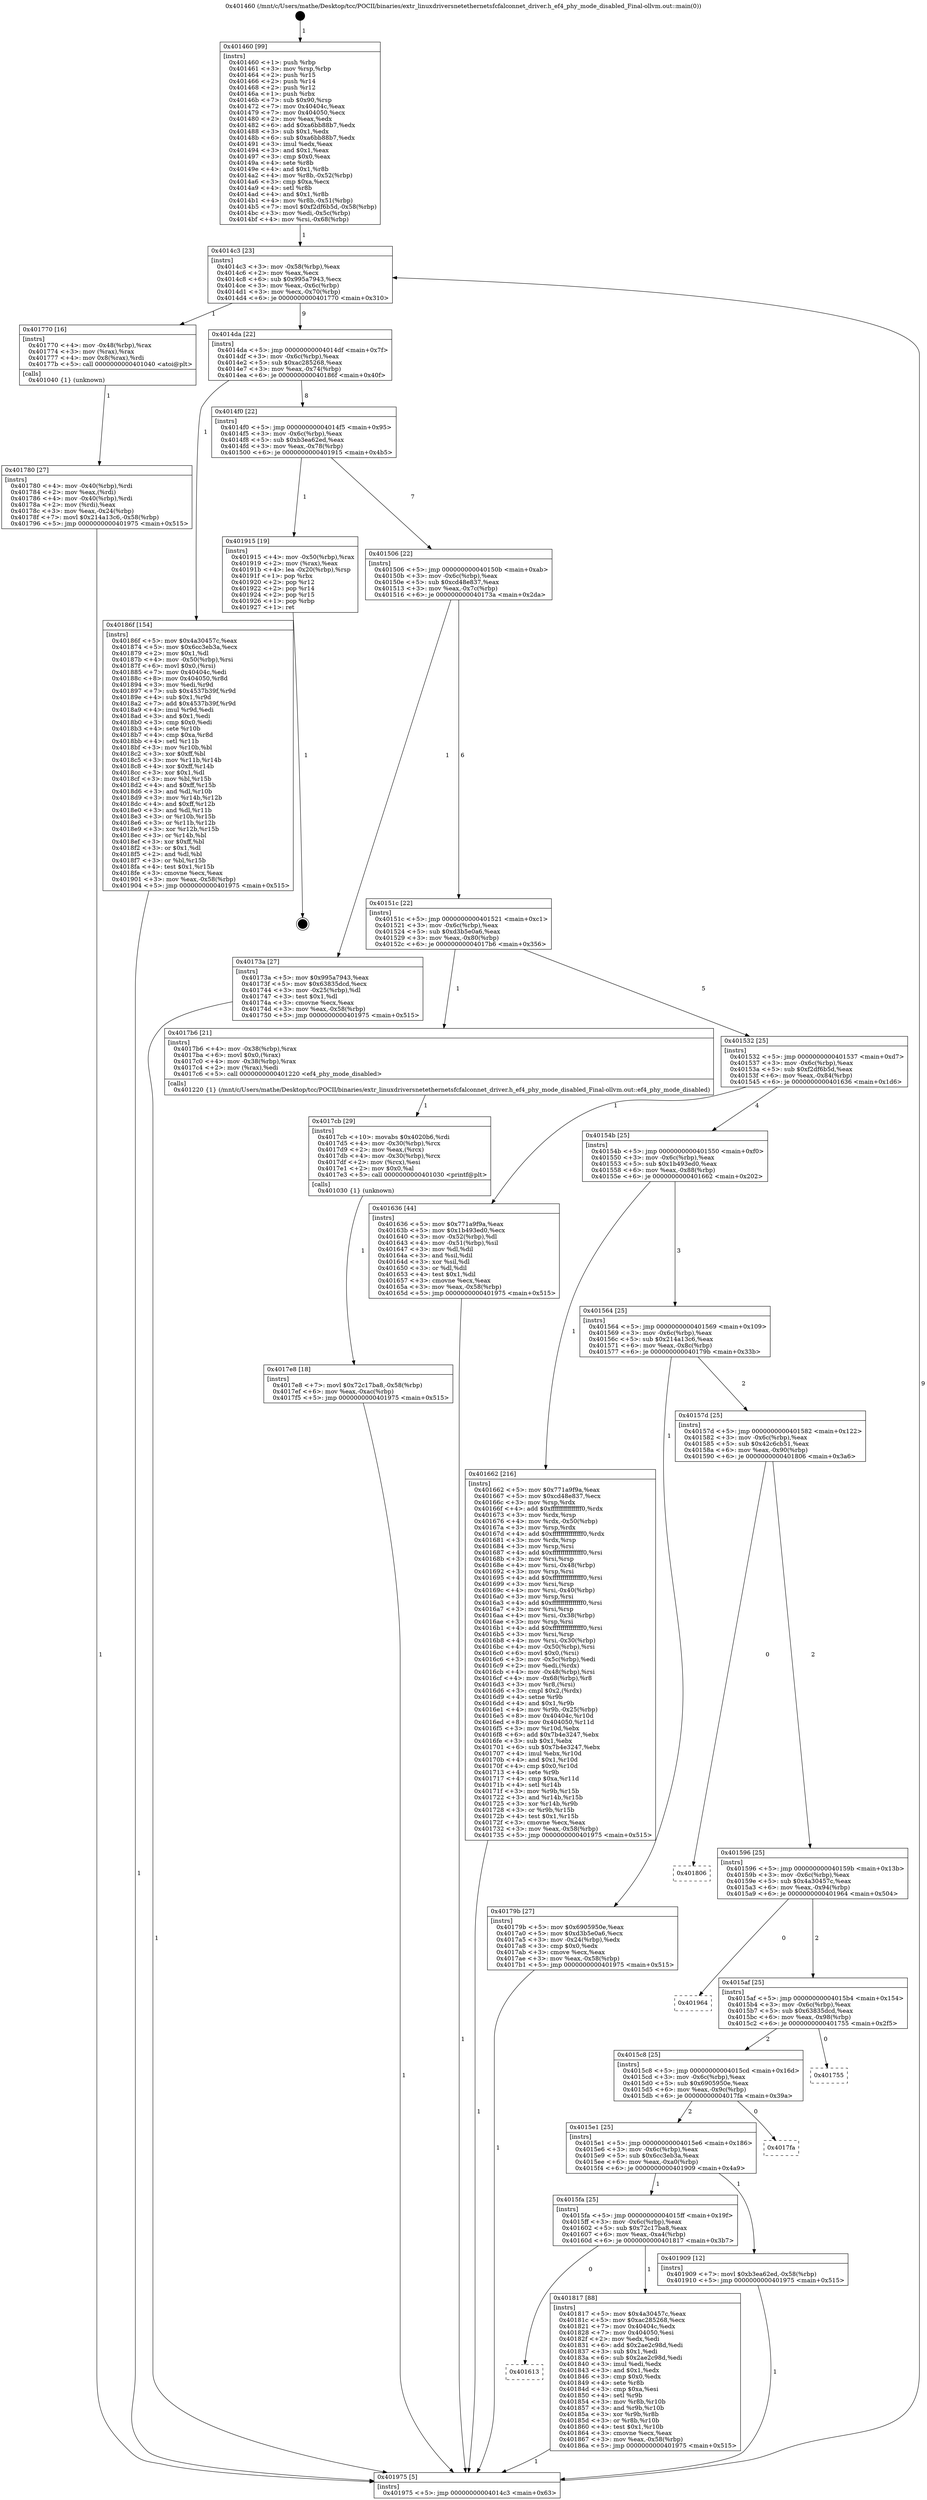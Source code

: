 digraph "0x401460" {
  label = "0x401460 (/mnt/c/Users/mathe/Desktop/tcc/POCII/binaries/extr_linuxdriversnetethernetsfcfalconnet_driver.h_ef4_phy_mode_disabled_Final-ollvm.out::main(0))"
  labelloc = "t"
  node[shape=record]

  Entry [label="",width=0.3,height=0.3,shape=circle,fillcolor=black,style=filled]
  "0x4014c3" [label="{
     0x4014c3 [23]\l
     | [instrs]\l
     &nbsp;&nbsp;0x4014c3 \<+3\>: mov -0x58(%rbp),%eax\l
     &nbsp;&nbsp;0x4014c6 \<+2\>: mov %eax,%ecx\l
     &nbsp;&nbsp;0x4014c8 \<+6\>: sub $0x995a7943,%ecx\l
     &nbsp;&nbsp;0x4014ce \<+3\>: mov %eax,-0x6c(%rbp)\l
     &nbsp;&nbsp;0x4014d1 \<+3\>: mov %ecx,-0x70(%rbp)\l
     &nbsp;&nbsp;0x4014d4 \<+6\>: je 0000000000401770 \<main+0x310\>\l
  }"]
  "0x401770" [label="{
     0x401770 [16]\l
     | [instrs]\l
     &nbsp;&nbsp;0x401770 \<+4\>: mov -0x48(%rbp),%rax\l
     &nbsp;&nbsp;0x401774 \<+3\>: mov (%rax),%rax\l
     &nbsp;&nbsp;0x401777 \<+4\>: mov 0x8(%rax),%rdi\l
     &nbsp;&nbsp;0x40177b \<+5\>: call 0000000000401040 \<atoi@plt\>\l
     | [calls]\l
     &nbsp;&nbsp;0x401040 \{1\} (unknown)\l
  }"]
  "0x4014da" [label="{
     0x4014da [22]\l
     | [instrs]\l
     &nbsp;&nbsp;0x4014da \<+5\>: jmp 00000000004014df \<main+0x7f\>\l
     &nbsp;&nbsp;0x4014df \<+3\>: mov -0x6c(%rbp),%eax\l
     &nbsp;&nbsp;0x4014e2 \<+5\>: sub $0xac285268,%eax\l
     &nbsp;&nbsp;0x4014e7 \<+3\>: mov %eax,-0x74(%rbp)\l
     &nbsp;&nbsp;0x4014ea \<+6\>: je 000000000040186f \<main+0x40f\>\l
  }"]
  Exit [label="",width=0.3,height=0.3,shape=circle,fillcolor=black,style=filled,peripheries=2]
  "0x40186f" [label="{
     0x40186f [154]\l
     | [instrs]\l
     &nbsp;&nbsp;0x40186f \<+5\>: mov $0x4a30457c,%eax\l
     &nbsp;&nbsp;0x401874 \<+5\>: mov $0x6cc3eb3a,%ecx\l
     &nbsp;&nbsp;0x401879 \<+2\>: mov $0x1,%dl\l
     &nbsp;&nbsp;0x40187b \<+4\>: mov -0x50(%rbp),%rsi\l
     &nbsp;&nbsp;0x40187f \<+6\>: movl $0x0,(%rsi)\l
     &nbsp;&nbsp;0x401885 \<+7\>: mov 0x40404c,%edi\l
     &nbsp;&nbsp;0x40188c \<+8\>: mov 0x404050,%r8d\l
     &nbsp;&nbsp;0x401894 \<+3\>: mov %edi,%r9d\l
     &nbsp;&nbsp;0x401897 \<+7\>: sub $0x4537b39f,%r9d\l
     &nbsp;&nbsp;0x40189e \<+4\>: sub $0x1,%r9d\l
     &nbsp;&nbsp;0x4018a2 \<+7\>: add $0x4537b39f,%r9d\l
     &nbsp;&nbsp;0x4018a9 \<+4\>: imul %r9d,%edi\l
     &nbsp;&nbsp;0x4018ad \<+3\>: and $0x1,%edi\l
     &nbsp;&nbsp;0x4018b0 \<+3\>: cmp $0x0,%edi\l
     &nbsp;&nbsp;0x4018b3 \<+4\>: sete %r10b\l
     &nbsp;&nbsp;0x4018b7 \<+4\>: cmp $0xa,%r8d\l
     &nbsp;&nbsp;0x4018bb \<+4\>: setl %r11b\l
     &nbsp;&nbsp;0x4018bf \<+3\>: mov %r10b,%bl\l
     &nbsp;&nbsp;0x4018c2 \<+3\>: xor $0xff,%bl\l
     &nbsp;&nbsp;0x4018c5 \<+3\>: mov %r11b,%r14b\l
     &nbsp;&nbsp;0x4018c8 \<+4\>: xor $0xff,%r14b\l
     &nbsp;&nbsp;0x4018cc \<+3\>: xor $0x1,%dl\l
     &nbsp;&nbsp;0x4018cf \<+3\>: mov %bl,%r15b\l
     &nbsp;&nbsp;0x4018d2 \<+4\>: and $0xff,%r15b\l
     &nbsp;&nbsp;0x4018d6 \<+3\>: and %dl,%r10b\l
     &nbsp;&nbsp;0x4018d9 \<+3\>: mov %r14b,%r12b\l
     &nbsp;&nbsp;0x4018dc \<+4\>: and $0xff,%r12b\l
     &nbsp;&nbsp;0x4018e0 \<+3\>: and %dl,%r11b\l
     &nbsp;&nbsp;0x4018e3 \<+3\>: or %r10b,%r15b\l
     &nbsp;&nbsp;0x4018e6 \<+3\>: or %r11b,%r12b\l
     &nbsp;&nbsp;0x4018e9 \<+3\>: xor %r12b,%r15b\l
     &nbsp;&nbsp;0x4018ec \<+3\>: or %r14b,%bl\l
     &nbsp;&nbsp;0x4018ef \<+3\>: xor $0xff,%bl\l
     &nbsp;&nbsp;0x4018f2 \<+3\>: or $0x1,%dl\l
     &nbsp;&nbsp;0x4018f5 \<+2\>: and %dl,%bl\l
     &nbsp;&nbsp;0x4018f7 \<+3\>: or %bl,%r15b\l
     &nbsp;&nbsp;0x4018fa \<+4\>: test $0x1,%r15b\l
     &nbsp;&nbsp;0x4018fe \<+3\>: cmovne %ecx,%eax\l
     &nbsp;&nbsp;0x401901 \<+3\>: mov %eax,-0x58(%rbp)\l
     &nbsp;&nbsp;0x401904 \<+5\>: jmp 0000000000401975 \<main+0x515\>\l
  }"]
  "0x4014f0" [label="{
     0x4014f0 [22]\l
     | [instrs]\l
     &nbsp;&nbsp;0x4014f0 \<+5\>: jmp 00000000004014f5 \<main+0x95\>\l
     &nbsp;&nbsp;0x4014f5 \<+3\>: mov -0x6c(%rbp),%eax\l
     &nbsp;&nbsp;0x4014f8 \<+5\>: sub $0xb3ea62ed,%eax\l
     &nbsp;&nbsp;0x4014fd \<+3\>: mov %eax,-0x78(%rbp)\l
     &nbsp;&nbsp;0x401500 \<+6\>: je 0000000000401915 \<main+0x4b5\>\l
  }"]
  "0x401613" [label="{
     0x401613\l
  }", style=dashed]
  "0x401915" [label="{
     0x401915 [19]\l
     | [instrs]\l
     &nbsp;&nbsp;0x401915 \<+4\>: mov -0x50(%rbp),%rax\l
     &nbsp;&nbsp;0x401919 \<+2\>: mov (%rax),%eax\l
     &nbsp;&nbsp;0x40191b \<+4\>: lea -0x20(%rbp),%rsp\l
     &nbsp;&nbsp;0x40191f \<+1\>: pop %rbx\l
     &nbsp;&nbsp;0x401920 \<+2\>: pop %r12\l
     &nbsp;&nbsp;0x401922 \<+2\>: pop %r14\l
     &nbsp;&nbsp;0x401924 \<+2\>: pop %r15\l
     &nbsp;&nbsp;0x401926 \<+1\>: pop %rbp\l
     &nbsp;&nbsp;0x401927 \<+1\>: ret\l
  }"]
  "0x401506" [label="{
     0x401506 [22]\l
     | [instrs]\l
     &nbsp;&nbsp;0x401506 \<+5\>: jmp 000000000040150b \<main+0xab\>\l
     &nbsp;&nbsp;0x40150b \<+3\>: mov -0x6c(%rbp),%eax\l
     &nbsp;&nbsp;0x40150e \<+5\>: sub $0xcd48e837,%eax\l
     &nbsp;&nbsp;0x401513 \<+3\>: mov %eax,-0x7c(%rbp)\l
     &nbsp;&nbsp;0x401516 \<+6\>: je 000000000040173a \<main+0x2da\>\l
  }"]
  "0x401817" [label="{
     0x401817 [88]\l
     | [instrs]\l
     &nbsp;&nbsp;0x401817 \<+5\>: mov $0x4a30457c,%eax\l
     &nbsp;&nbsp;0x40181c \<+5\>: mov $0xac285268,%ecx\l
     &nbsp;&nbsp;0x401821 \<+7\>: mov 0x40404c,%edx\l
     &nbsp;&nbsp;0x401828 \<+7\>: mov 0x404050,%esi\l
     &nbsp;&nbsp;0x40182f \<+2\>: mov %edx,%edi\l
     &nbsp;&nbsp;0x401831 \<+6\>: add $0x2ae2c98d,%edi\l
     &nbsp;&nbsp;0x401837 \<+3\>: sub $0x1,%edi\l
     &nbsp;&nbsp;0x40183a \<+6\>: sub $0x2ae2c98d,%edi\l
     &nbsp;&nbsp;0x401840 \<+3\>: imul %edi,%edx\l
     &nbsp;&nbsp;0x401843 \<+3\>: and $0x1,%edx\l
     &nbsp;&nbsp;0x401846 \<+3\>: cmp $0x0,%edx\l
     &nbsp;&nbsp;0x401849 \<+4\>: sete %r8b\l
     &nbsp;&nbsp;0x40184d \<+3\>: cmp $0xa,%esi\l
     &nbsp;&nbsp;0x401850 \<+4\>: setl %r9b\l
     &nbsp;&nbsp;0x401854 \<+3\>: mov %r8b,%r10b\l
     &nbsp;&nbsp;0x401857 \<+3\>: and %r9b,%r10b\l
     &nbsp;&nbsp;0x40185a \<+3\>: xor %r9b,%r8b\l
     &nbsp;&nbsp;0x40185d \<+3\>: or %r8b,%r10b\l
     &nbsp;&nbsp;0x401860 \<+4\>: test $0x1,%r10b\l
     &nbsp;&nbsp;0x401864 \<+3\>: cmovne %ecx,%eax\l
     &nbsp;&nbsp;0x401867 \<+3\>: mov %eax,-0x58(%rbp)\l
     &nbsp;&nbsp;0x40186a \<+5\>: jmp 0000000000401975 \<main+0x515\>\l
  }"]
  "0x40173a" [label="{
     0x40173a [27]\l
     | [instrs]\l
     &nbsp;&nbsp;0x40173a \<+5\>: mov $0x995a7943,%eax\l
     &nbsp;&nbsp;0x40173f \<+5\>: mov $0x63835dcd,%ecx\l
     &nbsp;&nbsp;0x401744 \<+3\>: mov -0x25(%rbp),%dl\l
     &nbsp;&nbsp;0x401747 \<+3\>: test $0x1,%dl\l
     &nbsp;&nbsp;0x40174a \<+3\>: cmovne %ecx,%eax\l
     &nbsp;&nbsp;0x40174d \<+3\>: mov %eax,-0x58(%rbp)\l
     &nbsp;&nbsp;0x401750 \<+5\>: jmp 0000000000401975 \<main+0x515\>\l
  }"]
  "0x40151c" [label="{
     0x40151c [22]\l
     | [instrs]\l
     &nbsp;&nbsp;0x40151c \<+5\>: jmp 0000000000401521 \<main+0xc1\>\l
     &nbsp;&nbsp;0x401521 \<+3\>: mov -0x6c(%rbp),%eax\l
     &nbsp;&nbsp;0x401524 \<+5\>: sub $0xd3b5e0a6,%eax\l
     &nbsp;&nbsp;0x401529 \<+3\>: mov %eax,-0x80(%rbp)\l
     &nbsp;&nbsp;0x40152c \<+6\>: je 00000000004017b6 \<main+0x356\>\l
  }"]
  "0x4015fa" [label="{
     0x4015fa [25]\l
     | [instrs]\l
     &nbsp;&nbsp;0x4015fa \<+5\>: jmp 00000000004015ff \<main+0x19f\>\l
     &nbsp;&nbsp;0x4015ff \<+3\>: mov -0x6c(%rbp),%eax\l
     &nbsp;&nbsp;0x401602 \<+5\>: sub $0x72c17ba8,%eax\l
     &nbsp;&nbsp;0x401607 \<+6\>: mov %eax,-0xa4(%rbp)\l
     &nbsp;&nbsp;0x40160d \<+6\>: je 0000000000401817 \<main+0x3b7\>\l
  }"]
  "0x4017b6" [label="{
     0x4017b6 [21]\l
     | [instrs]\l
     &nbsp;&nbsp;0x4017b6 \<+4\>: mov -0x38(%rbp),%rax\l
     &nbsp;&nbsp;0x4017ba \<+6\>: movl $0x0,(%rax)\l
     &nbsp;&nbsp;0x4017c0 \<+4\>: mov -0x38(%rbp),%rax\l
     &nbsp;&nbsp;0x4017c4 \<+2\>: mov (%rax),%edi\l
     &nbsp;&nbsp;0x4017c6 \<+5\>: call 0000000000401220 \<ef4_phy_mode_disabled\>\l
     | [calls]\l
     &nbsp;&nbsp;0x401220 \{1\} (/mnt/c/Users/mathe/Desktop/tcc/POCII/binaries/extr_linuxdriversnetethernetsfcfalconnet_driver.h_ef4_phy_mode_disabled_Final-ollvm.out::ef4_phy_mode_disabled)\l
  }"]
  "0x401532" [label="{
     0x401532 [25]\l
     | [instrs]\l
     &nbsp;&nbsp;0x401532 \<+5\>: jmp 0000000000401537 \<main+0xd7\>\l
     &nbsp;&nbsp;0x401537 \<+3\>: mov -0x6c(%rbp),%eax\l
     &nbsp;&nbsp;0x40153a \<+5\>: sub $0xf2df6b5d,%eax\l
     &nbsp;&nbsp;0x40153f \<+6\>: mov %eax,-0x84(%rbp)\l
     &nbsp;&nbsp;0x401545 \<+6\>: je 0000000000401636 \<main+0x1d6\>\l
  }"]
  "0x401909" [label="{
     0x401909 [12]\l
     | [instrs]\l
     &nbsp;&nbsp;0x401909 \<+7\>: movl $0xb3ea62ed,-0x58(%rbp)\l
     &nbsp;&nbsp;0x401910 \<+5\>: jmp 0000000000401975 \<main+0x515\>\l
  }"]
  "0x401636" [label="{
     0x401636 [44]\l
     | [instrs]\l
     &nbsp;&nbsp;0x401636 \<+5\>: mov $0x771a9f9a,%eax\l
     &nbsp;&nbsp;0x40163b \<+5\>: mov $0x1b493ed0,%ecx\l
     &nbsp;&nbsp;0x401640 \<+3\>: mov -0x52(%rbp),%dl\l
     &nbsp;&nbsp;0x401643 \<+4\>: mov -0x51(%rbp),%sil\l
     &nbsp;&nbsp;0x401647 \<+3\>: mov %dl,%dil\l
     &nbsp;&nbsp;0x40164a \<+3\>: and %sil,%dil\l
     &nbsp;&nbsp;0x40164d \<+3\>: xor %sil,%dl\l
     &nbsp;&nbsp;0x401650 \<+3\>: or %dl,%dil\l
     &nbsp;&nbsp;0x401653 \<+4\>: test $0x1,%dil\l
     &nbsp;&nbsp;0x401657 \<+3\>: cmovne %ecx,%eax\l
     &nbsp;&nbsp;0x40165a \<+3\>: mov %eax,-0x58(%rbp)\l
     &nbsp;&nbsp;0x40165d \<+5\>: jmp 0000000000401975 \<main+0x515\>\l
  }"]
  "0x40154b" [label="{
     0x40154b [25]\l
     | [instrs]\l
     &nbsp;&nbsp;0x40154b \<+5\>: jmp 0000000000401550 \<main+0xf0\>\l
     &nbsp;&nbsp;0x401550 \<+3\>: mov -0x6c(%rbp),%eax\l
     &nbsp;&nbsp;0x401553 \<+5\>: sub $0x1b493ed0,%eax\l
     &nbsp;&nbsp;0x401558 \<+6\>: mov %eax,-0x88(%rbp)\l
     &nbsp;&nbsp;0x40155e \<+6\>: je 0000000000401662 \<main+0x202\>\l
  }"]
  "0x401975" [label="{
     0x401975 [5]\l
     | [instrs]\l
     &nbsp;&nbsp;0x401975 \<+5\>: jmp 00000000004014c3 \<main+0x63\>\l
  }"]
  "0x401460" [label="{
     0x401460 [99]\l
     | [instrs]\l
     &nbsp;&nbsp;0x401460 \<+1\>: push %rbp\l
     &nbsp;&nbsp;0x401461 \<+3\>: mov %rsp,%rbp\l
     &nbsp;&nbsp;0x401464 \<+2\>: push %r15\l
     &nbsp;&nbsp;0x401466 \<+2\>: push %r14\l
     &nbsp;&nbsp;0x401468 \<+2\>: push %r12\l
     &nbsp;&nbsp;0x40146a \<+1\>: push %rbx\l
     &nbsp;&nbsp;0x40146b \<+7\>: sub $0x90,%rsp\l
     &nbsp;&nbsp;0x401472 \<+7\>: mov 0x40404c,%eax\l
     &nbsp;&nbsp;0x401479 \<+7\>: mov 0x404050,%ecx\l
     &nbsp;&nbsp;0x401480 \<+2\>: mov %eax,%edx\l
     &nbsp;&nbsp;0x401482 \<+6\>: add $0xa6bb88b7,%edx\l
     &nbsp;&nbsp;0x401488 \<+3\>: sub $0x1,%edx\l
     &nbsp;&nbsp;0x40148b \<+6\>: sub $0xa6bb88b7,%edx\l
     &nbsp;&nbsp;0x401491 \<+3\>: imul %edx,%eax\l
     &nbsp;&nbsp;0x401494 \<+3\>: and $0x1,%eax\l
     &nbsp;&nbsp;0x401497 \<+3\>: cmp $0x0,%eax\l
     &nbsp;&nbsp;0x40149a \<+4\>: sete %r8b\l
     &nbsp;&nbsp;0x40149e \<+4\>: and $0x1,%r8b\l
     &nbsp;&nbsp;0x4014a2 \<+4\>: mov %r8b,-0x52(%rbp)\l
     &nbsp;&nbsp;0x4014a6 \<+3\>: cmp $0xa,%ecx\l
     &nbsp;&nbsp;0x4014a9 \<+4\>: setl %r8b\l
     &nbsp;&nbsp;0x4014ad \<+4\>: and $0x1,%r8b\l
     &nbsp;&nbsp;0x4014b1 \<+4\>: mov %r8b,-0x51(%rbp)\l
     &nbsp;&nbsp;0x4014b5 \<+7\>: movl $0xf2df6b5d,-0x58(%rbp)\l
     &nbsp;&nbsp;0x4014bc \<+3\>: mov %edi,-0x5c(%rbp)\l
     &nbsp;&nbsp;0x4014bf \<+4\>: mov %rsi,-0x68(%rbp)\l
  }"]
  "0x4015e1" [label="{
     0x4015e1 [25]\l
     | [instrs]\l
     &nbsp;&nbsp;0x4015e1 \<+5\>: jmp 00000000004015e6 \<main+0x186\>\l
     &nbsp;&nbsp;0x4015e6 \<+3\>: mov -0x6c(%rbp),%eax\l
     &nbsp;&nbsp;0x4015e9 \<+5\>: sub $0x6cc3eb3a,%eax\l
     &nbsp;&nbsp;0x4015ee \<+6\>: mov %eax,-0xa0(%rbp)\l
     &nbsp;&nbsp;0x4015f4 \<+6\>: je 0000000000401909 \<main+0x4a9\>\l
  }"]
  "0x401662" [label="{
     0x401662 [216]\l
     | [instrs]\l
     &nbsp;&nbsp;0x401662 \<+5\>: mov $0x771a9f9a,%eax\l
     &nbsp;&nbsp;0x401667 \<+5\>: mov $0xcd48e837,%ecx\l
     &nbsp;&nbsp;0x40166c \<+3\>: mov %rsp,%rdx\l
     &nbsp;&nbsp;0x40166f \<+4\>: add $0xfffffffffffffff0,%rdx\l
     &nbsp;&nbsp;0x401673 \<+3\>: mov %rdx,%rsp\l
     &nbsp;&nbsp;0x401676 \<+4\>: mov %rdx,-0x50(%rbp)\l
     &nbsp;&nbsp;0x40167a \<+3\>: mov %rsp,%rdx\l
     &nbsp;&nbsp;0x40167d \<+4\>: add $0xfffffffffffffff0,%rdx\l
     &nbsp;&nbsp;0x401681 \<+3\>: mov %rdx,%rsp\l
     &nbsp;&nbsp;0x401684 \<+3\>: mov %rsp,%rsi\l
     &nbsp;&nbsp;0x401687 \<+4\>: add $0xfffffffffffffff0,%rsi\l
     &nbsp;&nbsp;0x40168b \<+3\>: mov %rsi,%rsp\l
     &nbsp;&nbsp;0x40168e \<+4\>: mov %rsi,-0x48(%rbp)\l
     &nbsp;&nbsp;0x401692 \<+3\>: mov %rsp,%rsi\l
     &nbsp;&nbsp;0x401695 \<+4\>: add $0xfffffffffffffff0,%rsi\l
     &nbsp;&nbsp;0x401699 \<+3\>: mov %rsi,%rsp\l
     &nbsp;&nbsp;0x40169c \<+4\>: mov %rsi,-0x40(%rbp)\l
     &nbsp;&nbsp;0x4016a0 \<+3\>: mov %rsp,%rsi\l
     &nbsp;&nbsp;0x4016a3 \<+4\>: add $0xfffffffffffffff0,%rsi\l
     &nbsp;&nbsp;0x4016a7 \<+3\>: mov %rsi,%rsp\l
     &nbsp;&nbsp;0x4016aa \<+4\>: mov %rsi,-0x38(%rbp)\l
     &nbsp;&nbsp;0x4016ae \<+3\>: mov %rsp,%rsi\l
     &nbsp;&nbsp;0x4016b1 \<+4\>: add $0xfffffffffffffff0,%rsi\l
     &nbsp;&nbsp;0x4016b5 \<+3\>: mov %rsi,%rsp\l
     &nbsp;&nbsp;0x4016b8 \<+4\>: mov %rsi,-0x30(%rbp)\l
     &nbsp;&nbsp;0x4016bc \<+4\>: mov -0x50(%rbp),%rsi\l
     &nbsp;&nbsp;0x4016c0 \<+6\>: movl $0x0,(%rsi)\l
     &nbsp;&nbsp;0x4016c6 \<+3\>: mov -0x5c(%rbp),%edi\l
     &nbsp;&nbsp;0x4016c9 \<+2\>: mov %edi,(%rdx)\l
     &nbsp;&nbsp;0x4016cb \<+4\>: mov -0x48(%rbp),%rsi\l
     &nbsp;&nbsp;0x4016cf \<+4\>: mov -0x68(%rbp),%r8\l
     &nbsp;&nbsp;0x4016d3 \<+3\>: mov %r8,(%rsi)\l
     &nbsp;&nbsp;0x4016d6 \<+3\>: cmpl $0x2,(%rdx)\l
     &nbsp;&nbsp;0x4016d9 \<+4\>: setne %r9b\l
     &nbsp;&nbsp;0x4016dd \<+4\>: and $0x1,%r9b\l
     &nbsp;&nbsp;0x4016e1 \<+4\>: mov %r9b,-0x25(%rbp)\l
     &nbsp;&nbsp;0x4016e5 \<+8\>: mov 0x40404c,%r10d\l
     &nbsp;&nbsp;0x4016ed \<+8\>: mov 0x404050,%r11d\l
     &nbsp;&nbsp;0x4016f5 \<+3\>: mov %r10d,%ebx\l
     &nbsp;&nbsp;0x4016f8 \<+6\>: add $0x7b4e3247,%ebx\l
     &nbsp;&nbsp;0x4016fe \<+3\>: sub $0x1,%ebx\l
     &nbsp;&nbsp;0x401701 \<+6\>: sub $0x7b4e3247,%ebx\l
     &nbsp;&nbsp;0x401707 \<+4\>: imul %ebx,%r10d\l
     &nbsp;&nbsp;0x40170b \<+4\>: and $0x1,%r10d\l
     &nbsp;&nbsp;0x40170f \<+4\>: cmp $0x0,%r10d\l
     &nbsp;&nbsp;0x401713 \<+4\>: sete %r9b\l
     &nbsp;&nbsp;0x401717 \<+4\>: cmp $0xa,%r11d\l
     &nbsp;&nbsp;0x40171b \<+4\>: setl %r14b\l
     &nbsp;&nbsp;0x40171f \<+3\>: mov %r9b,%r15b\l
     &nbsp;&nbsp;0x401722 \<+3\>: and %r14b,%r15b\l
     &nbsp;&nbsp;0x401725 \<+3\>: xor %r14b,%r9b\l
     &nbsp;&nbsp;0x401728 \<+3\>: or %r9b,%r15b\l
     &nbsp;&nbsp;0x40172b \<+4\>: test $0x1,%r15b\l
     &nbsp;&nbsp;0x40172f \<+3\>: cmovne %ecx,%eax\l
     &nbsp;&nbsp;0x401732 \<+3\>: mov %eax,-0x58(%rbp)\l
     &nbsp;&nbsp;0x401735 \<+5\>: jmp 0000000000401975 \<main+0x515\>\l
  }"]
  "0x401564" [label="{
     0x401564 [25]\l
     | [instrs]\l
     &nbsp;&nbsp;0x401564 \<+5\>: jmp 0000000000401569 \<main+0x109\>\l
     &nbsp;&nbsp;0x401569 \<+3\>: mov -0x6c(%rbp),%eax\l
     &nbsp;&nbsp;0x40156c \<+5\>: sub $0x214a13c6,%eax\l
     &nbsp;&nbsp;0x401571 \<+6\>: mov %eax,-0x8c(%rbp)\l
     &nbsp;&nbsp;0x401577 \<+6\>: je 000000000040179b \<main+0x33b\>\l
  }"]
  "0x401780" [label="{
     0x401780 [27]\l
     | [instrs]\l
     &nbsp;&nbsp;0x401780 \<+4\>: mov -0x40(%rbp),%rdi\l
     &nbsp;&nbsp;0x401784 \<+2\>: mov %eax,(%rdi)\l
     &nbsp;&nbsp;0x401786 \<+4\>: mov -0x40(%rbp),%rdi\l
     &nbsp;&nbsp;0x40178a \<+2\>: mov (%rdi),%eax\l
     &nbsp;&nbsp;0x40178c \<+3\>: mov %eax,-0x24(%rbp)\l
     &nbsp;&nbsp;0x40178f \<+7\>: movl $0x214a13c6,-0x58(%rbp)\l
     &nbsp;&nbsp;0x401796 \<+5\>: jmp 0000000000401975 \<main+0x515\>\l
  }"]
  "0x4017fa" [label="{
     0x4017fa\l
  }", style=dashed]
  "0x40179b" [label="{
     0x40179b [27]\l
     | [instrs]\l
     &nbsp;&nbsp;0x40179b \<+5\>: mov $0x6905950e,%eax\l
     &nbsp;&nbsp;0x4017a0 \<+5\>: mov $0xd3b5e0a6,%ecx\l
     &nbsp;&nbsp;0x4017a5 \<+3\>: mov -0x24(%rbp),%edx\l
     &nbsp;&nbsp;0x4017a8 \<+3\>: cmp $0x0,%edx\l
     &nbsp;&nbsp;0x4017ab \<+3\>: cmove %ecx,%eax\l
     &nbsp;&nbsp;0x4017ae \<+3\>: mov %eax,-0x58(%rbp)\l
     &nbsp;&nbsp;0x4017b1 \<+5\>: jmp 0000000000401975 \<main+0x515\>\l
  }"]
  "0x40157d" [label="{
     0x40157d [25]\l
     | [instrs]\l
     &nbsp;&nbsp;0x40157d \<+5\>: jmp 0000000000401582 \<main+0x122\>\l
     &nbsp;&nbsp;0x401582 \<+3\>: mov -0x6c(%rbp),%eax\l
     &nbsp;&nbsp;0x401585 \<+5\>: sub $0x42c6cb51,%eax\l
     &nbsp;&nbsp;0x40158a \<+6\>: mov %eax,-0x90(%rbp)\l
     &nbsp;&nbsp;0x401590 \<+6\>: je 0000000000401806 \<main+0x3a6\>\l
  }"]
  "0x4017cb" [label="{
     0x4017cb [29]\l
     | [instrs]\l
     &nbsp;&nbsp;0x4017cb \<+10\>: movabs $0x4020b6,%rdi\l
     &nbsp;&nbsp;0x4017d5 \<+4\>: mov -0x30(%rbp),%rcx\l
     &nbsp;&nbsp;0x4017d9 \<+2\>: mov %eax,(%rcx)\l
     &nbsp;&nbsp;0x4017db \<+4\>: mov -0x30(%rbp),%rcx\l
     &nbsp;&nbsp;0x4017df \<+2\>: mov (%rcx),%esi\l
     &nbsp;&nbsp;0x4017e1 \<+2\>: mov $0x0,%al\l
     &nbsp;&nbsp;0x4017e3 \<+5\>: call 0000000000401030 \<printf@plt\>\l
     | [calls]\l
     &nbsp;&nbsp;0x401030 \{1\} (unknown)\l
  }"]
  "0x4017e8" [label="{
     0x4017e8 [18]\l
     | [instrs]\l
     &nbsp;&nbsp;0x4017e8 \<+7\>: movl $0x72c17ba8,-0x58(%rbp)\l
     &nbsp;&nbsp;0x4017ef \<+6\>: mov %eax,-0xac(%rbp)\l
     &nbsp;&nbsp;0x4017f5 \<+5\>: jmp 0000000000401975 \<main+0x515\>\l
  }"]
  "0x4015c8" [label="{
     0x4015c8 [25]\l
     | [instrs]\l
     &nbsp;&nbsp;0x4015c8 \<+5\>: jmp 00000000004015cd \<main+0x16d\>\l
     &nbsp;&nbsp;0x4015cd \<+3\>: mov -0x6c(%rbp),%eax\l
     &nbsp;&nbsp;0x4015d0 \<+5\>: sub $0x6905950e,%eax\l
     &nbsp;&nbsp;0x4015d5 \<+6\>: mov %eax,-0x9c(%rbp)\l
     &nbsp;&nbsp;0x4015db \<+6\>: je 00000000004017fa \<main+0x39a\>\l
  }"]
  "0x401806" [label="{
     0x401806\l
  }", style=dashed]
  "0x401596" [label="{
     0x401596 [25]\l
     | [instrs]\l
     &nbsp;&nbsp;0x401596 \<+5\>: jmp 000000000040159b \<main+0x13b\>\l
     &nbsp;&nbsp;0x40159b \<+3\>: mov -0x6c(%rbp),%eax\l
     &nbsp;&nbsp;0x40159e \<+5\>: sub $0x4a30457c,%eax\l
     &nbsp;&nbsp;0x4015a3 \<+6\>: mov %eax,-0x94(%rbp)\l
     &nbsp;&nbsp;0x4015a9 \<+6\>: je 0000000000401964 \<main+0x504\>\l
  }"]
  "0x401755" [label="{
     0x401755\l
  }", style=dashed]
  "0x401964" [label="{
     0x401964\l
  }", style=dashed]
  "0x4015af" [label="{
     0x4015af [25]\l
     | [instrs]\l
     &nbsp;&nbsp;0x4015af \<+5\>: jmp 00000000004015b4 \<main+0x154\>\l
     &nbsp;&nbsp;0x4015b4 \<+3\>: mov -0x6c(%rbp),%eax\l
     &nbsp;&nbsp;0x4015b7 \<+5\>: sub $0x63835dcd,%eax\l
     &nbsp;&nbsp;0x4015bc \<+6\>: mov %eax,-0x98(%rbp)\l
     &nbsp;&nbsp;0x4015c2 \<+6\>: je 0000000000401755 \<main+0x2f5\>\l
  }"]
  Entry -> "0x401460" [label=" 1"]
  "0x4014c3" -> "0x401770" [label=" 1"]
  "0x4014c3" -> "0x4014da" [label=" 9"]
  "0x401915" -> Exit [label=" 1"]
  "0x4014da" -> "0x40186f" [label=" 1"]
  "0x4014da" -> "0x4014f0" [label=" 8"]
  "0x401909" -> "0x401975" [label=" 1"]
  "0x4014f0" -> "0x401915" [label=" 1"]
  "0x4014f0" -> "0x401506" [label=" 7"]
  "0x40186f" -> "0x401975" [label=" 1"]
  "0x401506" -> "0x40173a" [label=" 1"]
  "0x401506" -> "0x40151c" [label=" 6"]
  "0x401817" -> "0x401975" [label=" 1"]
  "0x40151c" -> "0x4017b6" [label=" 1"]
  "0x40151c" -> "0x401532" [label=" 5"]
  "0x4015fa" -> "0x401817" [label=" 1"]
  "0x401532" -> "0x401636" [label=" 1"]
  "0x401532" -> "0x40154b" [label=" 4"]
  "0x401636" -> "0x401975" [label=" 1"]
  "0x401460" -> "0x4014c3" [label=" 1"]
  "0x401975" -> "0x4014c3" [label=" 9"]
  "0x4015fa" -> "0x401613" [label=" 0"]
  "0x40154b" -> "0x401662" [label=" 1"]
  "0x40154b" -> "0x401564" [label=" 3"]
  "0x401662" -> "0x401975" [label=" 1"]
  "0x40173a" -> "0x401975" [label=" 1"]
  "0x401770" -> "0x401780" [label=" 1"]
  "0x401780" -> "0x401975" [label=" 1"]
  "0x4015e1" -> "0x401909" [label=" 1"]
  "0x401564" -> "0x40179b" [label=" 1"]
  "0x401564" -> "0x40157d" [label=" 2"]
  "0x40179b" -> "0x401975" [label=" 1"]
  "0x4017b6" -> "0x4017cb" [label=" 1"]
  "0x4017cb" -> "0x4017e8" [label=" 1"]
  "0x4017e8" -> "0x401975" [label=" 1"]
  "0x4015e1" -> "0x4015fa" [label=" 1"]
  "0x40157d" -> "0x401806" [label=" 0"]
  "0x40157d" -> "0x401596" [label=" 2"]
  "0x4015c8" -> "0x4017fa" [label=" 0"]
  "0x401596" -> "0x401964" [label=" 0"]
  "0x401596" -> "0x4015af" [label=" 2"]
  "0x4015c8" -> "0x4015e1" [label=" 2"]
  "0x4015af" -> "0x401755" [label=" 0"]
  "0x4015af" -> "0x4015c8" [label=" 2"]
}
